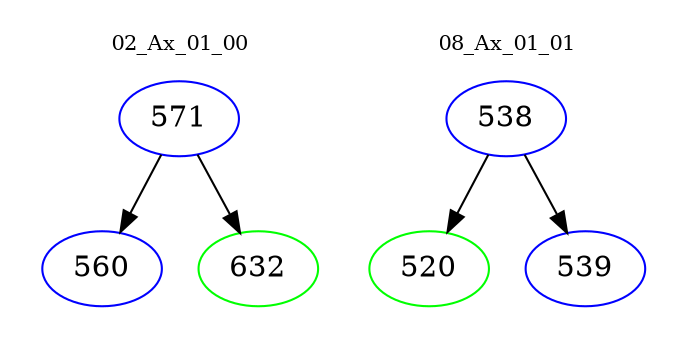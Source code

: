 digraph{
subgraph cluster_0 {
color = white
label = "02_Ax_01_00";
fontsize=10;
T0_571 [label="571", color="blue"]
T0_571 -> T0_560 [color="black"]
T0_560 [label="560", color="blue"]
T0_571 -> T0_632 [color="black"]
T0_632 [label="632", color="green"]
}
subgraph cluster_1 {
color = white
label = "08_Ax_01_01";
fontsize=10;
T1_538 [label="538", color="blue"]
T1_538 -> T1_520 [color="black"]
T1_520 [label="520", color="green"]
T1_538 -> T1_539 [color="black"]
T1_539 [label="539", color="blue"]
}
}
